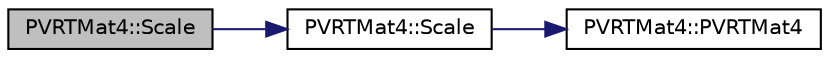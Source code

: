 digraph "PVRTMat4::Scale"
{
  edge [fontname="Helvetica",fontsize="10",labelfontname="Helvetica",labelfontsize="10"];
  node [fontname="Helvetica",fontsize="10",shape=record];
  rankdir="LR";
  Node1 [label="PVRTMat4::Scale",height=0.2,width=0.4,color="black", fillcolor="grey75", style="filled", fontcolor="black"];
  Node1 -> Node2 [color="midnightblue",fontsize="10",style="solid"];
  Node2 [label="PVRTMat4::Scale",height=0.2,width=0.4,color="black", fillcolor="white", style="filled",URL="$struct_p_v_r_t_mat4.html#a137801b159b6c4b68626513ccd89ec47",tooltip="Calculates a matrix corresponding to scaling of fx, fy and fz times in each axis. ..."];
  Node2 -> Node3 [color="midnightblue",fontsize="10",style="solid"];
  Node3 [label="PVRTMat4::PVRTMat4",height=0.2,width=0.4,color="black", fillcolor="white", style="filled",URL="$struct_p_v_r_t_mat4.html#a92e508e35266fed4b96b2e26249ecb06",tooltip="Blank constructor. "];
}
